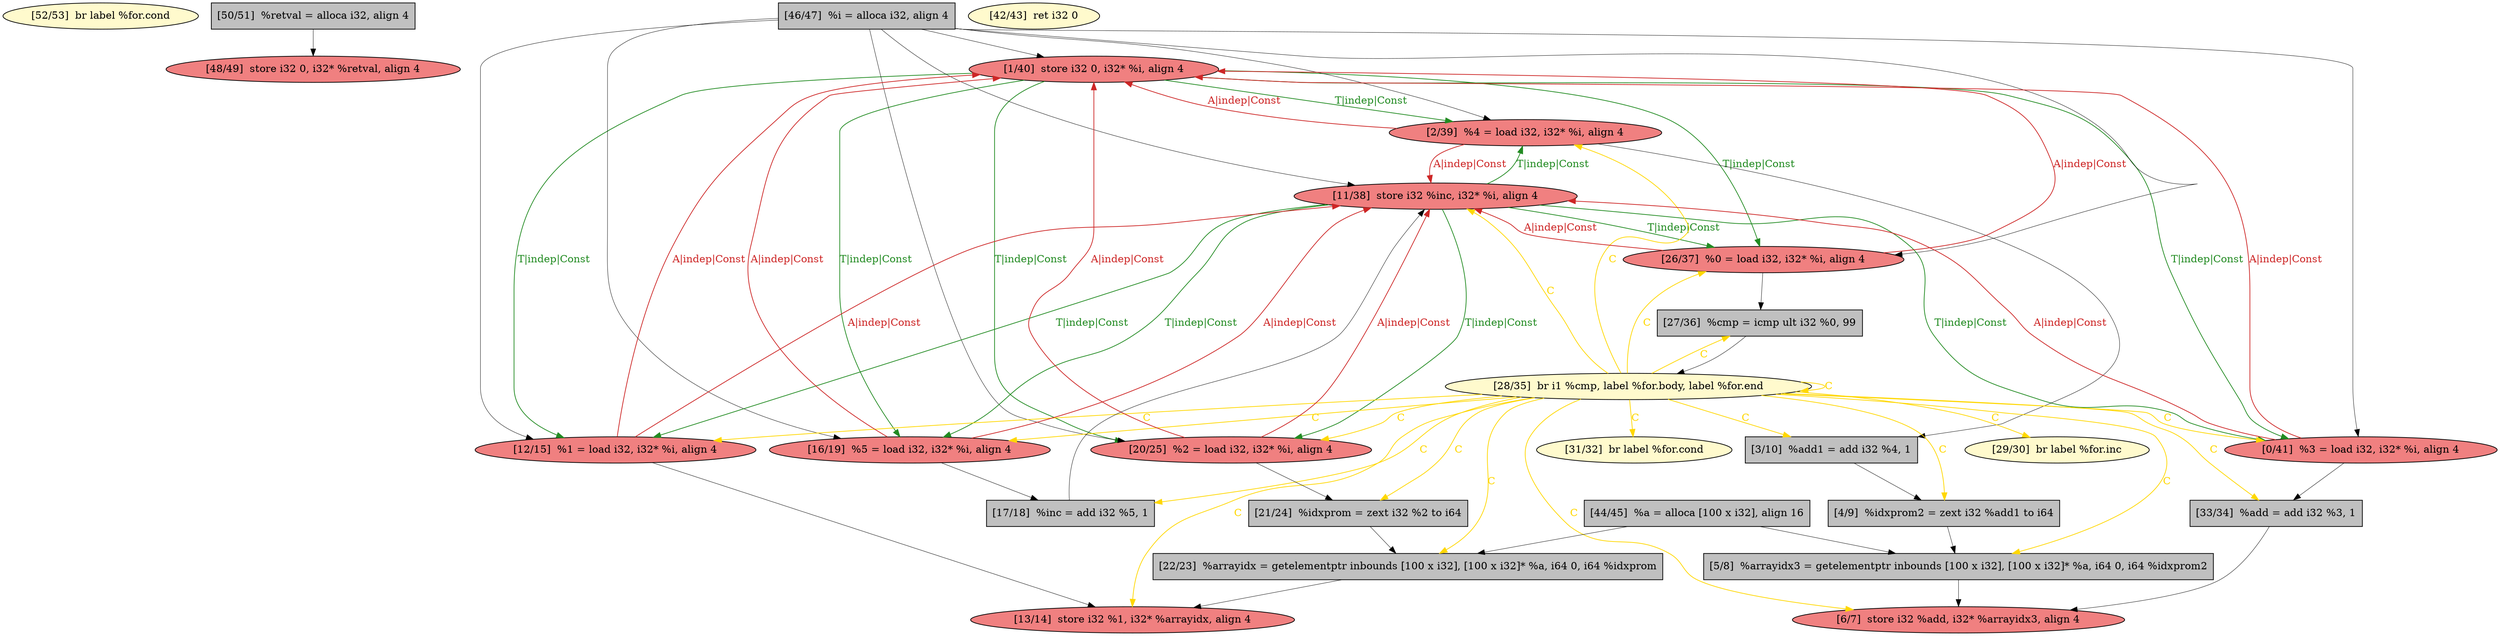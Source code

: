 
digraph G {


node53 [fillcolor=lemonchiffon,label="[52/53]  br label %for.cond",shape=ellipse,style=filled ]
node52 [fillcolor=grey,label="[50/51]  %retval = alloca i32, align 4",shape=rectangle,style=filled ]
node51 [fillcolor=lightcoral,label="[1/40]  store i32 0, i32* %i, align 4",shape=ellipse,style=filled ]
node48 [fillcolor=lightcoral,label="[48/49]  store i32 0, i32* %retval, align 4",shape=ellipse,style=filled ]
node47 [fillcolor=grey,label="[46/47]  %i = alloca i32, align 4",shape=rectangle,style=filled ]
node46 [fillcolor=lightcoral,label="[11/38]  store i32 %inc, i32* %i, align 4",shape=ellipse,style=filled ]
node45 [fillcolor=lightcoral,label="[2/39]  %4 = load i32, i32* %i, align 4",shape=ellipse,style=filled ]
node44 [fillcolor=grey,label="[5/8]  %arrayidx3 = getelementptr inbounds [100 x i32], [100 x i32]* %a, i64 0, i64 %idxprom2",shape=rectangle,style=filled ]
node32 [fillcolor=lemonchiffon,label="[28/35]  br i1 %cmp, label %for.body, label %for.end",shape=ellipse,style=filled ]
node30 [fillcolor=grey,label="[21/24]  %idxprom = zext i32 %2 to i64",shape=rectangle,style=filled ]
node38 [fillcolor=grey,label="[4/9]  %idxprom2 = zext i32 %add1 to i64",shape=rectangle,style=filled ]
node29 [fillcolor=lemonchiffon,label="[31/32]  br label %for.cond",shape=ellipse,style=filled ]
node33 [fillcolor=grey,label="[27/36]  %cmp = icmp ult i32 %0, 99",shape=rectangle,style=filled ]
node40 [fillcolor=lemonchiffon,label="[42/43]  ret i32 0",shape=ellipse,style=filled ]
node36 [fillcolor=grey,label="[22/23]  %arrayidx = getelementptr inbounds [100 x i32], [100 x i32]* %a, i64 0, i64 %idxprom",shape=rectangle,style=filled ]
node27 [fillcolor=lightcoral,label="[0/41]  %3 = load i32, i32* %i, align 4",shape=ellipse,style=filled ]
node28 [fillcolor=lightcoral,label="[20/25]  %2 = load i32, i32* %i, align 4",shape=ellipse,style=filled ]
node50 [fillcolor=lemonchiffon,label="[29/30]  br label %for.inc",shape=ellipse,style=filled ]
node34 [fillcolor=lightcoral,label="[26/37]  %0 = load i32, i32* %i, align 4",shape=ellipse,style=filled ]
node49 [fillcolor=lightcoral,label="[13/14]  store i32 %1, i32* %arrayidx, align 4",shape=ellipse,style=filled ]
node35 [fillcolor=grey,label="[33/34]  %add = add i32 %3, 1",shape=rectangle,style=filled ]
node31 [fillcolor=grey,label="[3/10]  %add1 = add i32 %4, 1",shape=rectangle,style=filled ]
node39 [fillcolor=lightcoral,label="[16/19]  %5 = load i32, i32* %i, align 4",shape=ellipse,style=filled ]
node43 [fillcolor=grey,label="[44/45]  %a = alloca [100 x i32], align 16",shape=rectangle,style=filled ]
node37 [fillcolor=lightcoral,label="[12/15]  %1 = load i32, i32* %i, align 4",shape=ellipse,style=filled ]
node41 [fillcolor=grey,label="[17/18]  %inc = add i32 %5, 1",shape=rectangle,style=filled ]
node42 [fillcolor=lightcoral,label="[6/7]  store i32 %add, i32* %arrayidx3, align 4",shape=ellipse,style=filled ]

node51->node45 [style=solid,color=forestgreen,label="T|indep|Const",penwidth=1.0,fontcolor=forestgreen ]
node31->node38 [style=solid,color=black,label="",penwidth=0.5,fontcolor=black ]
node51->node28 [style=solid,color=forestgreen,label="T|indep|Const",penwidth=1.0,fontcolor=forestgreen ]
node33->node32 [style=solid,color=black,label="",penwidth=0.5,fontcolor=black ]
node51->node37 [style=solid,color=forestgreen,label="T|indep|Const",penwidth=1.0,fontcolor=forestgreen ]
node32->node34 [style=solid,color=gold,label="C",penwidth=1.0,fontcolor=gold ]
node47->node37 [style=solid,color=black,label="",penwidth=0.5,fontcolor=black ]
node47->node28 [style=solid,color=black,label="",penwidth=0.5,fontcolor=black ]
node43->node36 [style=solid,color=black,label="",penwidth=0.5,fontcolor=black ]
node28->node30 [style=solid,color=black,label="",penwidth=0.5,fontcolor=black ]
node28->node51 [style=solid,color=firebrick3,label="A|indep|Const",penwidth=1.0,fontcolor=firebrick3 ]
node47->node27 [style=solid,color=black,label="",penwidth=0.5,fontcolor=black ]
node43->node44 [style=solid,color=black,label="",penwidth=0.5,fontcolor=black ]
node32->node31 [style=solid,color=gold,label="C",penwidth=1.0,fontcolor=gold ]
node44->node42 [style=solid,color=black,label="",penwidth=0.5,fontcolor=black ]
node27->node35 [style=solid,color=black,label="",penwidth=0.5,fontcolor=black ]
node38->node44 [style=solid,color=black,label="",penwidth=0.5,fontcolor=black ]
node34->node33 [style=solid,color=black,label="",penwidth=0.5,fontcolor=black ]
node46->node39 [style=solid,color=forestgreen,label="T|indep|Const",penwidth=1.0,fontcolor=forestgreen ]
node37->node46 [style=solid,color=firebrick3,label="A|indep|Const",penwidth=1.0,fontcolor=firebrick3 ]
node46->node37 [style=solid,color=forestgreen,label="T|indep|Const",penwidth=1.0,fontcolor=forestgreen ]
node45->node51 [style=solid,color=firebrick3,label="A|indep|Const",penwidth=1.0,fontcolor=firebrick3 ]
node46->node27 [style=solid,color=forestgreen,label="T|indep|Const",penwidth=1.0,fontcolor=forestgreen ]
node27->node46 [style=solid,color=firebrick3,label="A|indep|Const",penwidth=1.0,fontcolor=firebrick3 ]
node32->node46 [style=solid,color=gold,label="C",penwidth=1.0,fontcolor=gold ]
node32->node37 [style=solid,color=gold,label="C",penwidth=1.0,fontcolor=gold ]
node46->node28 [style=solid,color=forestgreen,label="T|indep|Const",penwidth=1.0,fontcolor=forestgreen ]
node32->node36 [style=solid,color=gold,label="C",penwidth=1.0,fontcolor=gold ]
node32->node27 [style=solid,color=gold,label="C",penwidth=1.0,fontcolor=gold ]
node30->node36 [style=solid,color=black,label="",penwidth=0.5,fontcolor=black ]
node32->node41 [style=solid,color=gold,label="C",penwidth=1.0,fontcolor=gold ]
node32->node49 [style=solid,color=gold,label="C",penwidth=1.0,fontcolor=gold ]
node27->node51 [style=solid,color=firebrick3,label="A|indep|Const",penwidth=1.0,fontcolor=firebrick3 ]
node32->node33 [style=solid,color=gold,label="C",penwidth=1.0,fontcolor=gold ]
node39->node46 [style=solid,color=firebrick3,label="A|indep|Const",penwidth=1.0,fontcolor=firebrick3 ]
node32->node38 [style=solid,color=gold,label="C",penwidth=1.0,fontcolor=gold ]
node47->node51 [style=solid,color=black,label="",penwidth=0.5,fontcolor=black ]
node32->node50 [style=solid,color=gold,label="C",penwidth=1.0,fontcolor=gold ]
node47->node34 [style=solid,color=black,label="",penwidth=0.5,fontcolor=black ]
node32->node39 [style=solid,color=gold,label="C",penwidth=1.0,fontcolor=gold ]
node32->node32 [style=solid,color=gold,label="C",penwidth=1.0,fontcolor=gold ]
node32->node29 [style=solid,color=gold,label="C",penwidth=1.0,fontcolor=gold ]
node35->node42 [style=solid,color=black,label="",penwidth=0.5,fontcolor=black ]
node32->node45 [style=solid,color=gold,label="C",penwidth=1.0,fontcolor=gold ]
node37->node49 [style=solid,color=black,label="",penwidth=0.5,fontcolor=black ]
node39->node51 [style=solid,color=firebrick3,label="A|indep|Const",penwidth=1.0,fontcolor=firebrick3 ]
node32->node28 [style=solid,color=gold,label="C",penwidth=1.0,fontcolor=gold ]
node52->node48 [style=solid,color=black,label="",penwidth=0.5,fontcolor=black ]
node32->node42 [style=solid,color=gold,label="C",penwidth=1.0,fontcolor=gold ]
node34->node46 [style=solid,color=firebrick3,label="A|indep|Const",penwidth=1.0,fontcolor=firebrick3 ]
node46->node34 [style=solid,color=forestgreen,label="T|indep|Const",penwidth=1.0,fontcolor=forestgreen ]
node46->node45 [style=solid,color=forestgreen,label="T|indep|Const",penwidth=1.0,fontcolor=forestgreen ]
node45->node46 [style=solid,color=firebrick3,label="A|indep|Const",penwidth=1.0,fontcolor=firebrick3 ]
node37->node51 [style=solid,color=firebrick3,label="A|indep|Const",penwidth=1.0,fontcolor=firebrick3 ]
node34->node51 [style=solid,color=firebrick3,label="A|indep|Const",penwidth=1.0,fontcolor=firebrick3 ]
node32->node30 [style=solid,color=gold,label="C",penwidth=1.0,fontcolor=gold ]
node51->node34 [style=solid,color=forestgreen,label="T|indep|Const",penwidth=1.0,fontcolor=forestgreen ]
node51->node27 [style=solid,color=forestgreen,label="T|indep|Const",penwidth=1.0,fontcolor=forestgreen ]
node51->node39 [style=solid,color=forestgreen,label="T|indep|Const",penwidth=1.0,fontcolor=forestgreen ]
node36->node49 [style=solid,color=black,label="",penwidth=0.5,fontcolor=black ]
node32->node44 [style=solid,color=gold,label="C",penwidth=1.0,fontcolor=gold ]
node47->node46 [style=solid,color=black,label="",penwidth=0.5,fontcolor=black ]
node28->node46 [style=solid,color=firebrick3,label="A|indep|Const",penwidth=1.0,fontcolor=firebrick3 ]
node47->node45 [style=solid,color=black,label="",penwidth=0.5,fontcolor=black ]
node47->node39 [style=solid,color=black,label="",penwidth=0.5,fontcolor=black ]
node45->node31 [style=solid,color=black,label="",penwidth=0.5,fontcolor=black ]
node39->node41 [style=solid,color=black,label="",penwidth=0.5,fontcolor=black ]
node32->node35 [style=solid,color=gold,label="C",penwidth=1.0,fontcolor=gold ]
node41->node46 [style=solid,color=black,label="",penwidth=0.5,fontcolor=black ]


}
